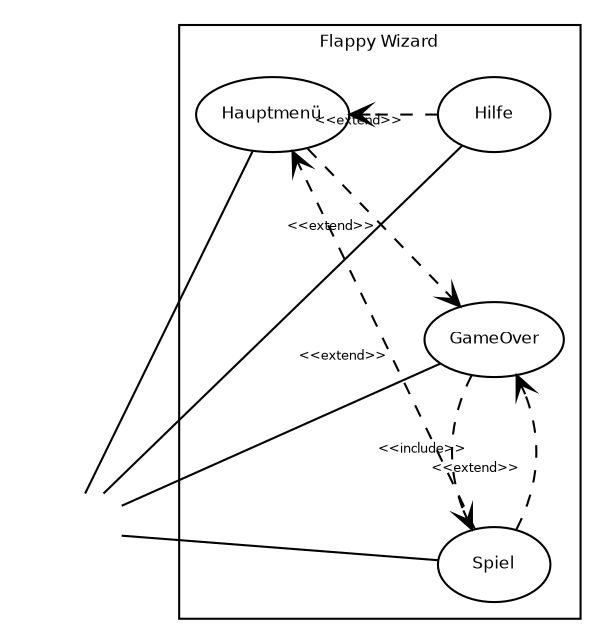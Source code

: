 digraph {
    fontname = "Bitstream Vera Sans"
    fontsize = 8
    rankdir="LR";

    node [
        fontname = "Bitstream Vera Sans"
        fontsize = 8
    ]

    edge [
        fontname = "Bitstream Vera Sans"
        fontsize = 6
        style = dashed
        arrowhead = vee
    ]
    graph [
        splines=line, 
        splines=false, nodesep=1
    ]

    Nutzer [
        image = "spieler.png"
        label = ""
        shape = none
    ]


    Nutzer -> Hauptmenü [
        arrowhead = none
        style = solid
    ]
    Nutzer -> Spiel [
        arrowhead = none
        style = solid
    ]

    Nutzer -> Hilfe [
        arrowhead = none
        style = solid
    ]

    Nutzer -> GameOver [
        arrowhead = none
        style = solid
    ]

    subgraph cluster_0 {
        label="Flappy Wizard";
        subgraph {
            rank = same
            rankdir = LR
            GameOver
            Spiel
            Hilfe
        }

        Spiel -> Hauptmenü [
            xlabel = "\<\<extend\>\>"
        ]


        Spiel -> GameOver [
            xlabel = "\<\<extend\>\>"
        ]
        GameOver -> Spiel [
            xlabel = "\<\<include\>\>"
        ]
        Hauptmenü -> GameOver [
            xlabel ="\<\<extend\>\>"
        ]
        Hilfe -> Hauptmenü [
            xlabel = "\<\<extend\>\>"
        ]
    }
}
